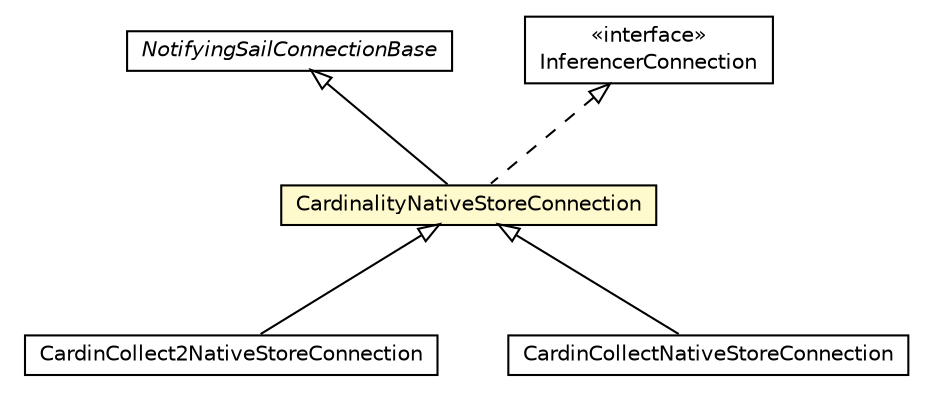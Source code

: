 #!/usr/local/bin/dot
#
# Class diagram 
# Generated by UMLGraph version R5_6-24-gf6e263 (http://www.umlgraph.org/)
#

digraph G {
	edge [fontname="Helvetica",fontsize=10,labelfontname="Helvetica",labelfontsize=10];
	node [fontname="Helvetica",fontsize=10,shape=plaintext];
	nodesep=0.25;
	ranksep=0.5;
	// org.universAAL.context.sesame.sail.CardinalityNativeStoreConnection
	c2611627 [label=<<table title="org.universAAL.context.sesame.sail.CardinalityNativeStoreConnection" border="0" cellborder="1" cellspacing="0" cellpadding="2" port="p" bgcolor="lemonChiffon" href="./CardinalityNativeStoreConnection.html">
		<tr><td><table border="0" cellspacing="0" cellpadding="1">
<tr><td align="center" balign="center"> CardinalityNativeStoreConnection </td></tr>
		</table></td></tr>
		</table>>, URL="./CardinalityNativeStoreConnection.html", fontname="Helvetica", fontcolor="black", fontsize=10.0];
	// org.universAAL.context.sesame.sail.CardinCollect2NativeStoreConnection
	c2611629 [label=<<table title="org.universAAL.context.sesame.sail.CardinCollect2NativeStoreConnection" border="0" cellborder="1" cellspacing="0" cellpadding="2" port="p" href="./CardinCollect2NativeStoreConnection.html">
		<tr><td><table border="0" cellspacing="0" cellpadding="1">
<tr><td align="center" balign="center"> CardinCollect2NativeStoreConnection </td></tr>
		</table></td></tr>
		</table>>, URL="./CardinCollect2NativeStoreConnection.html", fontname="Helvetica", fontcolor="black", fontsize=10.0];
	// org.universAAL.context.sesame.sail.CardinCollectNativeStoreConnection
	c2611631 [label=<<table title="org.universAAL.context.sesame.sail.CardinCollectNativeStoreConnection" border="0" cellborder="1" cellspacing="0" cellpadding="2" port="p" href="./CardinCollectNativeStoreConnection.html">
		<tr><td><table border="0" cellspacing="0" cellpadding="1">
<tr><td align="center" balign="center"> CardinCollectNativeStoreConnection </td></tr>
		</table></td></tr>
		</table>>, URL="./CardinCollectNativeStoreConnection.html", fontname="Helvetica", fontcolor="black", fontsize=10.0];
	//org.universAAL.context.sesame.sail.CardinalityNativeStoreConnection extends org.openrdf.sail.helpers.NotifyingSailConnectionBase
	c2613164:p -> c2611627:p [dir=back,arrowtail=empty];
	//org.universAAL.context.sesame.sail.CardinalityNativeStoreConnection implements org.openrdf.sail.inferencer.InferencerConnection
	c2613165:p -> c2611627:p [dir=back,arrowtail=empty,style=dashed];
	//org.universAAL.context.sesame.sail.CardinCollect2NativeStoreConnection extends org.universAAL.context.sesame.sail.CardinalityNativeStoreConnection
	c2611627:p -> c2611629:p [dir=back,arrowtail=empty];
	//org.universAAL.context.sesame.sail.CardinCollectNativeStoreConnection extends org.universAAL.context.sesame.sail.CardinalityNativeStoreConnection
	c2611627:p -> c2611631:p [dir=back,arrowtail=empty];
	// org.openrdf.sail.helpers.NotifyingSailConnectionBase
	c2613164 [label=<<table title="org.openrdf.sail.helpers.NotifyingSailConnectionBase" border="0" cellborder="1" cellspacing="0" cellpadding="2" port="p" href="http://java.sun.com/j2se/1.4.2/docs/api/org/openrdf/sail/helpers/NotifyingSailConnectionBase.html">
		<tr><td><table border="0" cellspacing="0" cellpadding="1">
<tr><td align="center" balign="center"><font face="Helvetica-Oblique"> NotifyingSailConnectionBase </font></td></tr>
		</table></td></tr>
		</table>>, URL="http://java.sun.com/j2se/1.4.2/docs/api/org/openrdf/sail/helpers/NotifyingSailConnectionBase.html", fontname="Helvetica", fontcolor="black", fontsize=10.0];
	// org.openrdf.sail.inferencer.InferencerConnection
	c2613165 [label=<<table title="org.openrdf.sail.inferencer.InferencerConnection" border="0" cellborder="1" cellspacing="0" cellpadding="2" port="p" href="http://java.sun.com/j2se/1.4.2/docs/api/org/openrdf/sail/inferencer/InferencerConnection.html">
		<tr><td><table border="0" cellspacing="0" cellpadding="1">
<tr><td align="center" balign="center"> &#171;interface&#187; </td></tr>
<tr><td align="center" balign="center"> InferencerConnection </td></tr>
		</table></td></tr>
		</table>>, URL="http://java.sun.com/j2se/1.4.2/docs/api/org/openrdf/sail/inferencer/InferencerConnection.html", fontname="Helvetica", fontcolor="black", fontsize=10.0];
}

